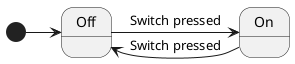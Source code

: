 @startuml
' lightbulb.puml
[*] -> Off
Off -> On : Switch pressed
On -> Off : Switch pressed
@enduml
